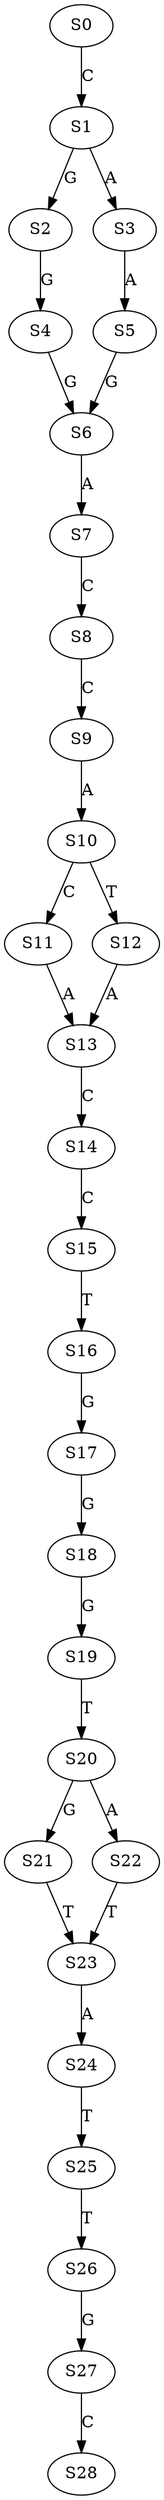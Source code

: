 strict digraph  {
	S0 -> S1 [ label = C ];
	S1 -> S2 [ label = G ];
	S1 -> S3 [ label = A ];
	S2 -> S4 [ label = G ];
	S3 -> S5 [ label = A ];
	S4 -> S6 [ label = G ];
	S5 -> S6 [ label = G ];
	S6 -> S7 [ label = A ];
	S7 -> S8 [ label = C ];
	S8 -> S9 [ label = C ];
	S9 -> S10 [ label = A ];
	S10 -> S11 [ label = C ];
	S10 -> S12 [ label = T ];
	S11 -> S13 [ label = A ];
	S12 -> S13 [ label = A ];
	S13 -> S14 [ label = C ];
	S14 -> S15 [ label = C ];
	S15 -> S16 [ label = T ];
	S16 -> S17 [ label = G ];
	S17 -> S18 [ label = G ];
	S18 -> S19 [ label = G ];
	S19 -> S20 [ label = T ];
	S20 -> S21 [ label = G ];
	S20 -> S22 [ label = A ];
	S21 -> S23 [ label = T ];
	S22 -> S23 [ label = T ];
	S23 -> S24 [ label = A ];
	S24 -> S25 [ label = T ];
	S25 -> S26 [ label = T ];
	S26 -> S27 [ label = G ];
	S27 -> S28 [ label = C ];
}
